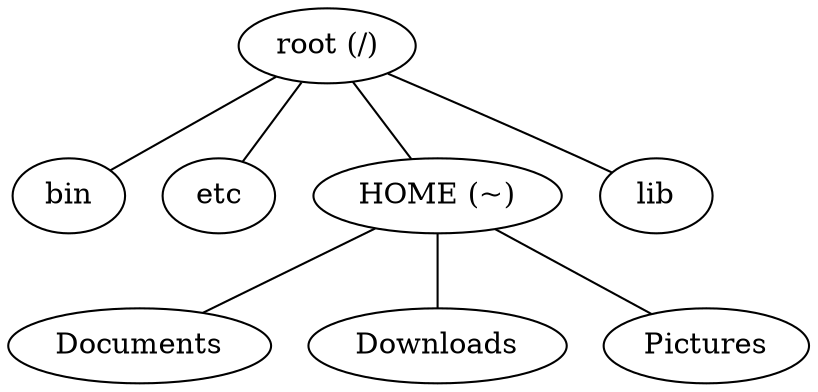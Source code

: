 graph G {
    "root (/)" -- "bin"
    "root (/)" -- "etc"
    "root (/)" -- "HOME (~)"
    "root (/)" -- "lib"
    "HOME (~)" -- "Documents"
    "HOME (~)" -- "Downloads"
    "HOME (~)" -- "Pictures"
}
